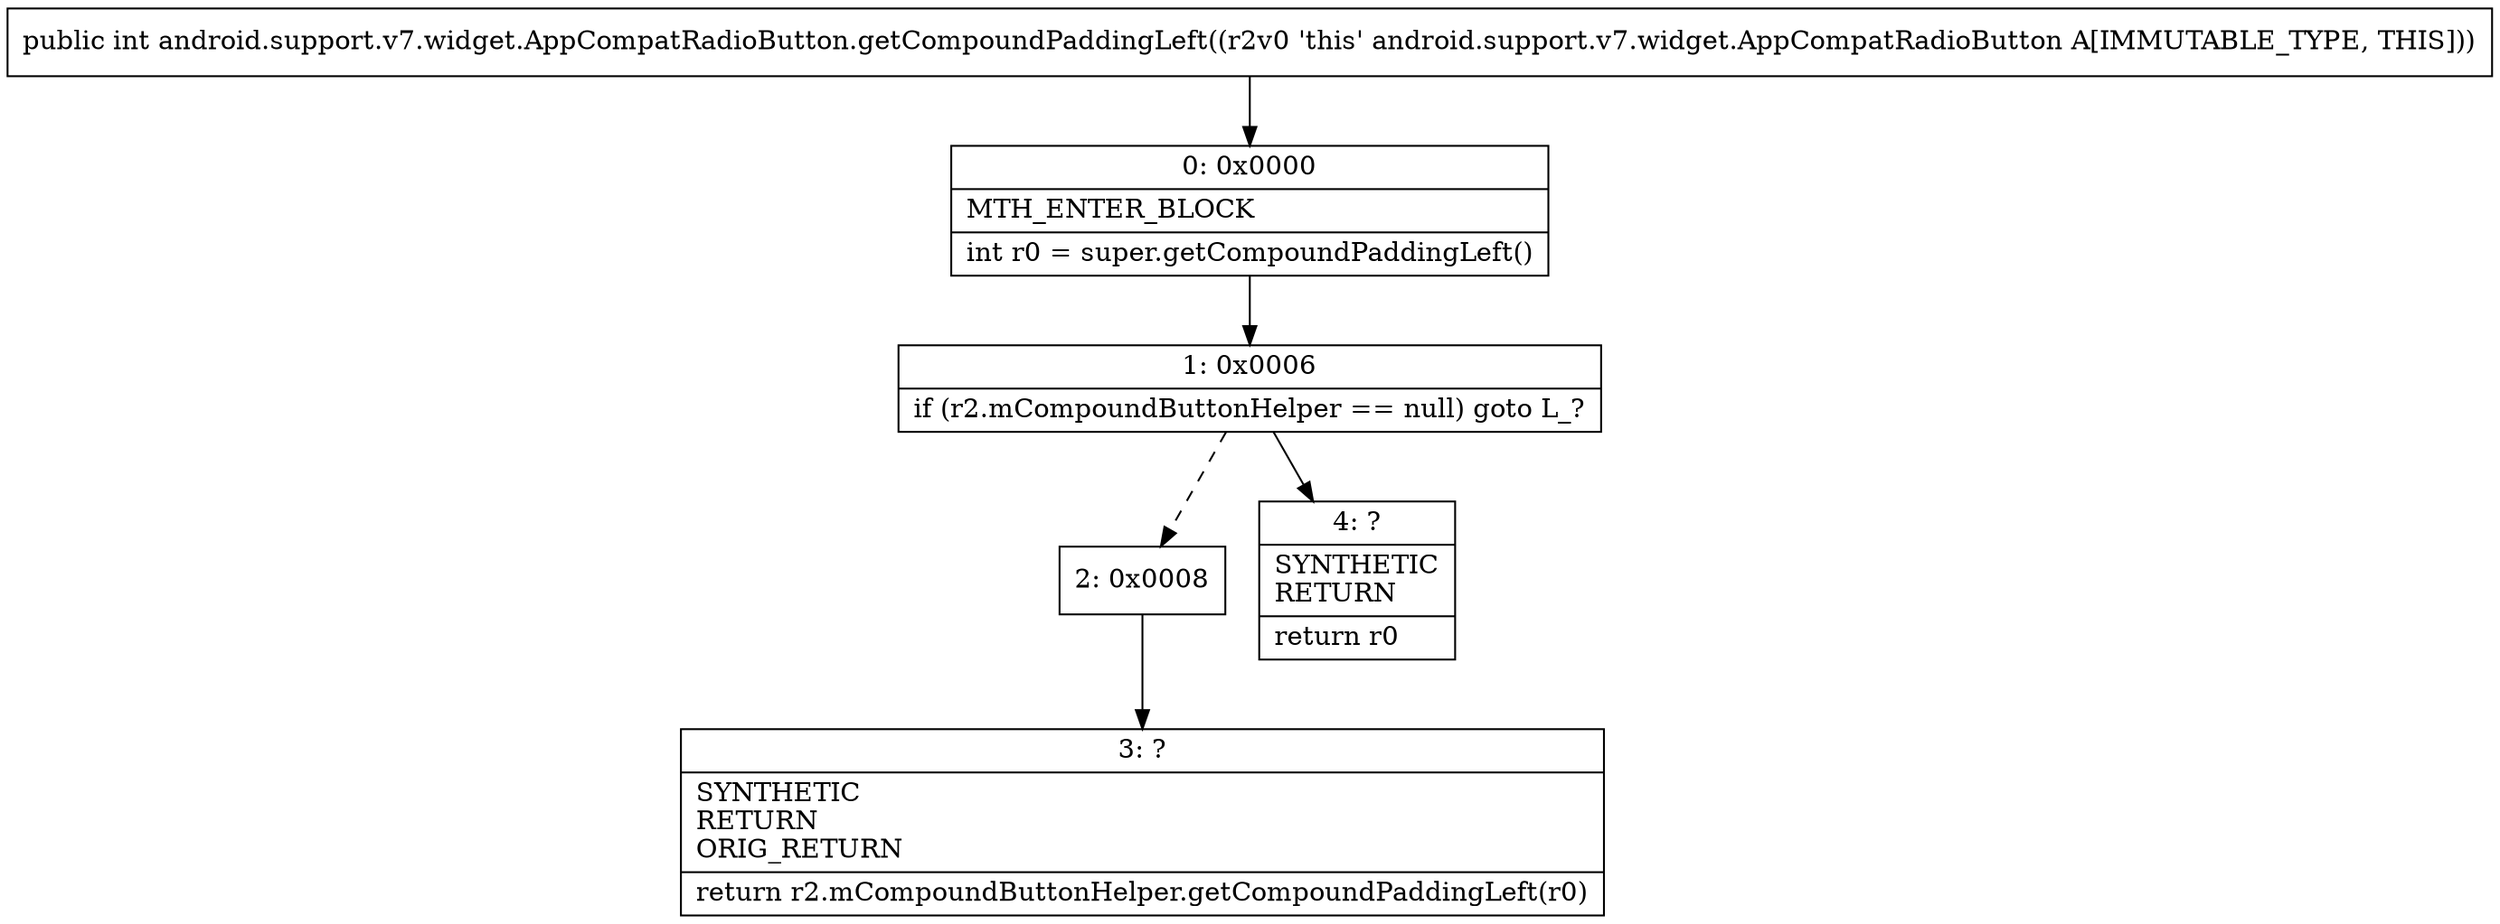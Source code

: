 digraph "CFG forandroid.support.v7.widget.AppCompatRadioButton.getCompoundPaddingLeft()I" {
Node_0 [shape=record,label="{0\:\ 0x0000|MTH_ENTER_BLOCK\l|int r0 = super.getCompoundPaddingLeft()\l}"];
Node_1 [shape=record,label="{1\:\ 0x0006|if (r2.mCompoundButtonHelper == null) goto L_?\l}"];
Node_2 [shape=record,label="{2\:\ 0x0008}"];
Node_3 [shape=record,label="{3\:\ ?|SYNTHETIC\lRETURN\lORIG_RETURN\l|return r2.mCompoundButtonHelper.getCompoundPaddingLeft(r0)\l}"];
Node_4 [shape=record,label="{4\:\ ?|SYNTHETIC\lRETURN\l|return r0\l}"];
MethodNode[shape=record,label="{public int android.support.v7.widget.AppCompatRadioButton.getCompoundPaddingLeft((r2v0 'this' android.support.v7.widget.AppCompatRadioButton A[IMMUTABLE_TYPE, THIS])) }"];
MethodNode -> Node_0;
Node_0 -> Node_1;
Node_1 -> Node_2[style=dashed];
Node_1 -> Node_4;
Node_2 -> Node_3;
}

